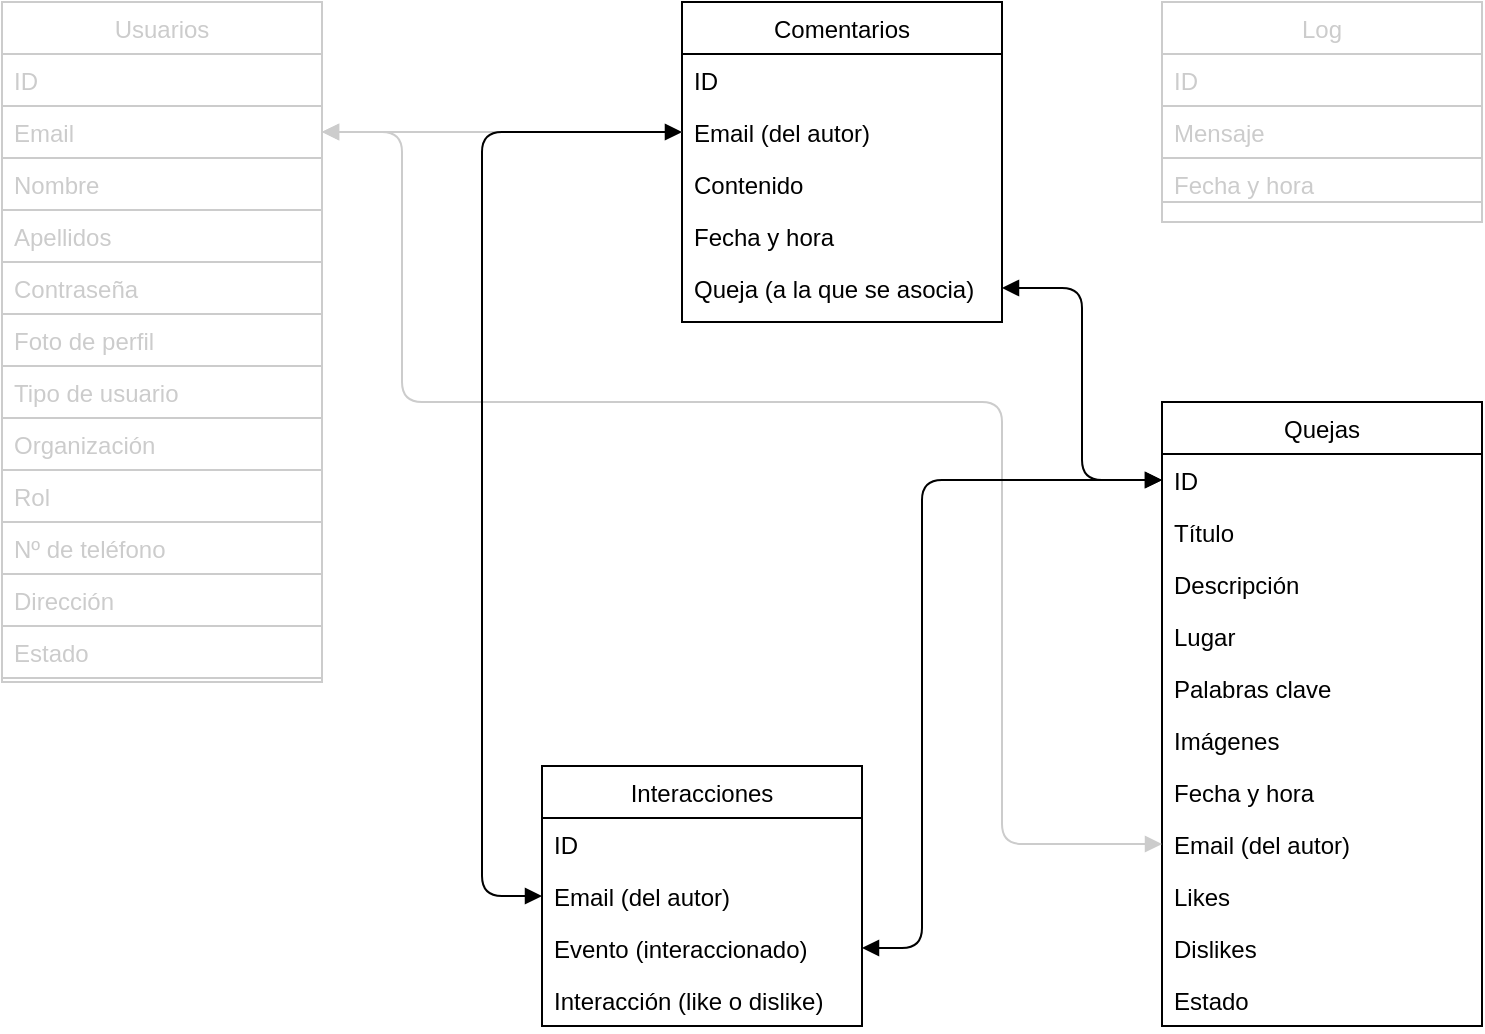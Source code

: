 <mxfile version="13.10.9" type="device"><diagram id="C5RBs43oDa-KdzZeNtuy" name="Page-1"><mxGraphModel dx="1422" dy="772" grid="1" gridSize="10" guides="1" tooltips="1" connect="1" arrows="1" fold="1" page="1" pageScale="1" pageWidth="827" pageHeight="1169" math="0" shadow="0"><root><mxCell id="WIyWlLk6GJQsqaUBKTNV-0"/><mxCell id="WIyWlLk6GJQsqaUBKTNV-1" parent="WIyWlLk6GJQsqaUBKTNV-0"/><mxCell id="zkfFHV4jXpPFQw0GAbJ--0" value="Usuarios" style="swimlane;fontStyle=0;align=center;verticalAlign=top;childLayout=stackLayout;horizontal=1;startSize=26;horizontalStack=0;resizeParent=1;resizeLast=0;collapsible=1;marginBottom=0;rounded=0;shadow=0;strokeWidth=1;fontColor=#CCCCCC;strokeColor=#CCCCCC;" parent="WIyWlLk6GJQsqaUBKTNV-1" vertex="1"><mxGeometry x="20" y="120" width="160" height="340" as="geometry"><mxRectangle x="230" y="140" width="160" height="26" as="alternateBounds"/></mxGeometry></mxCell><mxCell id="zkfFHV4jXpPFQw0GAbJ--1" value="ID&#10;&#10;" style="text;align=left;verticalAlign=top;spacingLeft=4;spacingRight=4;overflow=hidden;rotatable=0;points=[[0,0.5],[1,0.5]];portConstraint=eastwest;fontColor=#CCCCCC;strokeColor=#CCCCCC;" parent="zkfFHV4jXpPFQw0GAbJ--0" vertex="1"><mxGeometry y="26" width="160" height="26" as="geometry"/></mxCell><mxCell id="zkfFHV4jXpPFQw0GAbJ--2" value="Email" style="text;align=left;verticalAlign=top;spacingLeft=4;spacingRight=4;overflow=hidden;rotatable=0;points=[[0,0.5],[1,0.5]];portConstraint=eastwest;rounded=0;shadow=0;html=0;fontColor=#CCCCCC;strokeColor=#CCCCCC;" parent="zkfFHV4jXpPFQw0GAbJ--0" vertex="1"><mxGeometry y="52" width="160" height="26" as="geometry"/></mxCell><mxCell id="zkfFHV4jXpPFQw0GAbJ--3" value="Nombre" style="text;align=left;verticalAlign=top;spacingLeft=4;spacingRight=4;overflow=hidden;rotatable=0;points=[[0,0.5],[1,0.5]];portConstraint=eastwest;rounded=0;shadow=0;html=0;fontColor=#CCCCCC;strokeColor=#CCCCCC;" parent="zkfFHV4jXpPFQw0GAbJ--0" vertex="1"><mxGeometry y="78" width="160" height="26" as="geometry"/></mxCell><mxCell id="fLlOw_4kRYqXVxM-Iohi-0" value="Apellidos" style="text;align=left;verticalAlign=top;spacingLeft=4;spacingRight=4;overflow=hidden;rotatable=0;points=[[0,0.5],[1,0.5]];portConstraint=eastwest;rounded=0;shadow=0;html=0;fontColor=#CCCCCC;strokeColor=#CCCCCC;" vertex="1" parent="zkfFHV4jXpPFQw0GAbJ--0"><mxGeometry y="104" width="160" height="26" as="geometry"/></mxCell><mxCell id="fLlOw_4kRYqXVxM-Iohi-1" value="Contraseña" style="text;align=left;verticalAlign=top;spacingLeft=4;spacingRight=4;overflow=hidden;rotatable=0;points=[[0,0.5],[1,0.5]];portConstraint=eastwest;rounded=0;shadow=0;html=0;fontColor=#CCCCCC;strokeColor=#CCCCCC;" vertex="1" parent="zkfFHV4jXpPFQw0GAbJ--0"><mxGeometry y="130" width="160" height="26" as="geometry"/></mxCell><mxCell id="fLlOw_4kRYqXVxM-Iohi-8" value="Foto de perfil" style="text;align=left;verticalAlign=top;spacingLeft=4;spacingRight=4;overflow=hidden;rotatable=0;points=[[0,0.5],[1,0.5]];portConstraint=eastwest;rounded=0;shadow=0;html=0;fontColor=#CCCCCC;strokeColor=#CCCCCC;" vertex="1" parent="zkfFHV4jXpPFQw0GAbJ--0"><mxGeometry y="156" width="160" height="26" as="geometry"/></mxCell><mxCell id="fLlOw_4kRYqXVxM-Iohi-9" value="Tipo de usuario" style="text;align=left;verticalAlign=top;spacingLeft=4;spacingRight=4;overflow=hidden;rotatable=0;points=[[0,0.5],[1,0.5]];portConstraint=eastwest;rounded=0;shadow=0;html=0;fontColor=#CCCCCC;strokeColor=#CCCCCC;" vertex="1" parent="zkfFHV4jXpPFQw0GAbJ--0"><mxGeometry y="182" width="160" height="26" as="geometry"/></mxCell><mxCell id="fLlOw_4kRYqXVxM-Iohi-11" value="Organización" style="text;align=left;verticalAlign=top;spacingLeft=4;spacingRight=4;overflow=hidden;rotatable=0;points=[[0,0.5],[1,0.5]];portConstraint=eastwest;rounded=0;shadow=0;html=0;fontColor=#CCCCCC;strokeColor=#CCCCCC;" vertex="1" parent="zkfFHV4jXpPFQw0GAbJ--0"><mxGeometry y="208" width="160" height="26" as="geometry"/></mxCell><mxCell id="fLlOw_4kRYqXVxM-Iohi-10" value="Rol" style="text;align=left;verticalAlign=top;spacingLeft=4;spacingRight=4;overflow=hidden;rotatable=0;points=[[0,0.5],[1,0.5]];portConstraint=eastwest;rounded=0;shadow=0;html=0;fontColor=#CCCCCC;strokeColor=#CCCCCC;" vertex="1" parent="zkfFHV4jXpPFQw0GAbJ--0"><mxGeometry y="234" width="160" height="26" as="geometry"/></mxCell><mxCell id="fLlOw_4kRYqXVxM-Iohi-12" value="Nº de teléfono" style="text;align=left;verticalAlign=top;spacingLeft=4;spacingRight=4;overflow=hidden;rotatable=0;points=[[0,0.5],[1,0.5]];portConstraint=eastwest;rounded=0;shadow=0;html=0;fontColor=#CCCCCC;strokeColor=#CCCCCC;" vertex="1" parent="zkfFHV4jXpPFQw0GAbJ--0"><mxGeometry y="260" width="160" height="26" as="geometry"/></mxCell><mxCell id="fLlOw_4kRYqXVxM-Iohi-13" value="Dirección" style="text;align=left;verticalAlign=top;spacingLeft=4;spacingRight=4;overflow=hidden;rotatable=0;points=[[0,0.5],[1,0.5]];portConstraint=eastwest;rounded=0;shadow=0;html=0;fontColor=#CCCCCC;strokeColor=#CCCCCC;" vertex="1" parent="zkfFHV4jXpPFQw0GAbJ--0"><mxGeometry y="286" width="160" height="26" as="geometry"/></mxCell><mxCell id="fLlOw_4kRYqXVxM-Iohi-14" value="Estado" style="text;align=left;verticalAlign=top;spacingLeft=4;spacingRight=4;overflow=hidden;rotatable=0;points=[[0,0.5],[1,0.5]];portConstraint=eastwest;rounded=0;shadow=0;html=0;fontColor=#CCCCCC;strokeColor=#CCCCCC;" vertex="1" parent="zkfFHV4jXpPFQw0GAbJ--0"><mxGeometry y="312" width="160" height="26" as="geometry"/></mxCell><mxCell id="fLlOw_4kRYqXVxM-Iohi-15" value="Comentarios" style="swimlane;fontStyle=0;align=center;verticalAlign=top;childLayout=stackLayout;horizontal=1;startSize=26;horizontalStack=0;resizeParent=1;resizeLast=0;collapsible=1;marginBottom=0;rounded=0;shadow=0;strokeWidth=1;" vertex="1" parent="WIyWlLk6GJQsqaUBKTNV-1"><mxGeometry x="360" y="120" width="160" height="160" as="geometry"><mxRectangle x="230" y="140" width="160" height="26" as="alternateBounds"/></mxGeometry></mxCell><mxCell id="fLlOw_4kRYqXVxM-Iohi-16" value="ID&#10;&#10;" style="text;align=left;verticalAlign=top;spacingLeft=4;spacingRight=4;overflow=hidden;rotatable=0;points=[[0,0.5],[1,0.5]];portConstraint=eastwest;" vertex="1" parent="fLlOw_4kRYqXVxM-Iohi-15"><mxGeometry y="26" width="160" height="26" as="geometry"/></mxCell><mxCell id="fLlOw_4kRYqXVxM-Iohi-17" value="Email (del autor)" style="text;align=left;verticalAlign=top;spacingLeft=4;spacingRight=4;overflow=hidden;rotatable=0;points=[[0,0.5],[1,0.5]];portConstraint=eastwest;rounded=0;shadow=0;html=0;" vertex="1" parent="fLlOw_4kRYqXVxM-Iohi-15"><mxGeometry y="52" width="160" height="26" as="geometry"/></mxCell><mxCell id="fLlOw_4kRYqXVxM-Iohi-18" value="Contenido" style="text;align=left;verticalAlign=top;spacingLeft=4;spacingRight=4;overflow=hidden;rotatable=0;points=[[0,0.5],[1,0.5]];portConstraint=eastwest;rounded=0;shadow=0;html=0;" vertex="1" parent="fLlOw_4kRYqXVxM-Iohi-15"><mxGeometry y="78" width="160" height="26" as="geometry"/></mxCell><mxCell id="fLlOw_4kRYqXVxM-Iohi-19" value="Fecha y hora" style="text;align=left;verticalAlign=top;spacingLeft=4;spacingRight=4;overflow=hidden;rotatable=0;points=[[0,0.5],[1,0.5]];portConstraint=eastwest;rounded=0;shadow=0;html=0;" vertex="1" parent="fLlOw_4kRYqXVxM-Iohi-15"><mxGeometry y="104" width="160" height="26" as="geometry"/></mxCell><mxCell id="fLlOw_4kRYqXVxM-Iohi-27" value="Queja (a la que se asocia)" style="text;align=left;verticalAlign=top;spacingLeft=4;spacingRight=4;overflow=hidden;rotatable=0;points=[[0,0.5],[1,0.5]];portConstraint=eastwest;rounded=0;shadow=0;html=0;" vertex="1" parent="fLlOw_4kRYqXVxM-Iohi-15"><mxGeometry y="130" width="160" height="26" as="geometry"/></mxCell><mxCell id="fLlOw_4kRYqXVxM-Iohi-28" value="Quejas" style="swimlane;fontStyle=0;align=center;verticalAlign=top;childLayout=stackLayout;horizontal=1;startSize=26;horizontalStack=0;resizeParent=1;resizeLast=0;collapsible=1;marginBottom=0;rounded=0;shadow=0;strokeWidth=1;" vertex="1" parent="WIyWlLk6GJQsqaUBKTNV-1"><mxGeometry x="600" y="320" width="160" height="312" as="geometry"><mxRectangle x="230" y="140" width="160" height="26" as="alternateBounds"/></mxGeometry></mxCell><mxCell id="fLlOw_4kRYqXVxM-Iohi-29" value="ID&#10;&#10;" style="text;align=left;verticalAlign=top;spacingLeft=4;spacingRight=4;overflow=hidden;rotatable=0;points=[[0,0.5],[1,0.5]];portConstraint=eastwest;" vertex="1" parent="fLlOw_4kRYqXVxM-Iohi-28"><mxGeometry y="26" width="160" height="26" as="geometry"/></mxCell><mxCell id="fLlOw_4kRYqXVxM-Iohi-30" value="Título&#10;" style="text;align=left;verticalAlign=top;spacingLeft=4;spacingRight=4;overflow=hidden;rotatable=0;points=[[0,0.5],[1,0.5]];portConstraint=eastwest;rounded=0;shadow=0;html=0;" vertex="1" parent="fLlOw_4kRYqXVxM-Iohi-28"><mxGeometry y="52" width="160" height="26" as="geometry"/></mxCell><mxCell id="fLlOw_4kRYqXVxM-Iohi-31" value="Descripción" style="text;align=left;verticalAlign=top;spacingLeft=4;spacingRight=4;overflow=hidden;rotatable=0;points=[[0,0.5],[1,0.5]];portConstraint=eastwest;rounded=0;shadow=0;html=0;" vertex="1" parent="fLlOw_4kRYqXVxM-Iohi-28"><mxGeometry y="78" width="160" height="26" as="geometry"/></mxCell><mxCell id="fLlOw_4kRYqXVxM-Iohi-32" value="Lugar" style="text;align=left;verticalAlign=top;spacingLeft=4;spacingRight=4;overflow=hidden;rotatable=0;points=[[0,0.5],[1,0.5]];portConstraint=eastwest;rounded=0;shadow=0;html=0;" vertex="1" parent="fLlOw_4kRYqXVxM-Iohi-28"><mxGeometry y="104" width="160" height="26" as="geometry"/></mxCell><mxCell id="fLlOw_4kRYqXVxM-Iohi-33" value="Palabras clave" style="text;align=left;verticalAlign=top;spacingLeft=4;spacingRight=4;overflow=hidden;rotatable=0;points=[[0,0.5],[1,0.5]];portConstraint=eastwest;rounded=0;shadow=0;html=0;" vertex="1" parent="fLlOw_4kRYqXVxM-Iohi-28"><mxGeometry y="130" width="160" height="26" as="geometry"/></mxCell><mxCell id="fLlOw_4kRYqXVxM-Iohi-34" value="Imágenes" style="text;align=left;verticalAlign=top;spacingLeft=4;spacingRight=4;overflow=hidden;rotatable=0;points=[[0,0.5],[1,0.5]];portConstraint=eastwest;rounded=0;shadow=0;html=0;" vertex="1" parent="fLlOw_4kRYqXVxM-Iohi-28"><mxGeometry y="156" width="160" height="26" as="geometry"/></mxCell><mxCell id="fLlOw_4kRYqXVxM-Iohi-35" value="Fecha y hora" style="text;align=left;verticalAlign=top;spacingLeft=4;spacingRight=4;overflow=hidden;rotatable=0;points=[[0,0.5],[1,0.5]];portConstraint=eastwest;rounded=0;shadow=0;html=0;" vertex="1" parent="fLlOw_4kRYqXVxM-Iohi-28"><mxGeometry y="182" width="160" height="26" as="geometry"/></mxCell><mxCell id="fLlOw_4kRYqXVxM-Iohi-36" value="Email (del autor)" style="text;align=left;verticalAlign=top;spacingLeft=4;spacingRight=4;overflow=hidden;rotatable=0;points=[[0,0.5],[1,0.5]];portConstraint=eastwest;rounded=0;shadow=0;html=0;" vertex="1" parent="fLlOw_4kRYqXVxM-Iohi-28"><mxGeometry y="208" width="160" height="26" as="geometry"/></mxCell><mxCell id="fLlOw_4kRYqXVxM-Iohi-37" value="Likes" style="text;align=left;verticalAlign=top;spacingLeft=4;spacingRight=4;overflow=hidden;rotatable=0;points=[[0,0.5],[1,0.5]];portConstraint=eastwest;rounded=0;shadow=0;html=0;" vertex="1" parent="fLlOw_4kRYqXVxM-Iohi-28"><mxGeometry y="234" width="160" height="26" as="geometry"/></mxCell><mxCell id="fLlOw_4kRYqXVxM-Iohi-38" value="Dislikes" style="text;align=left;verticalAlign=top;spacingLeft=4;spacingRight=4;overflow=hidden;rotatable=0;points=[[0,0.5],[1,0.5]];portConstraint=eastwest;rounded=0;shadow=0;html=0;" vertex="1" parent="fLlOw_4kRYqXVxM-Iohi-28"><mxGeometry y="260" width="160" height="26" as="geometry"/></mxCell><mxCell id="fLlOw_4kRYqXVxM-Iohi-39" value="Estado" style="text;align=left;verticalAlign=top;spacingLeft=4;spacingRight=4;overflow=hidden;rotatable=0;points=[[0,0.5],[1,0.5]];portConstraint=eastwest;rounded=0;shadow=0;html=0;" vertex="1" parent="fLlOw_4kRYqXVxM-Iohi-28"><mxGeometry y="286" width="160" height="26" as="geometry"/></mxCell><mxCell id="fLlOw_4kRYqXVxM-Iohi-41" value="Log" style="swimlane;fontStyle=0;align=center;verticalAlign=top;childLayout=stackLayout;horizontal=1;startSize=26;horizontalStack=0;resizeParent=1;resizeLast=0;collapsible=1;marginBottom=0;rounded=0;shadow=0;strokeWidth=1;fontColor=#CCCCCC;strokeColor=#CCCCCC;" vertex="1" parent="WIyWlLk6GJQsqaUBKTNV-1"><mxGeometry x="600" y="120" width="160" height="110" as="geometry"><mxRectangle x="230" y="140" width="160" height="26" as="alternateBounds"/></mxGeometry></mxCell><mxCell id="fLlOw_4kRYqXVxM-Iohi-42" value="ID&#10;&#10;" style="text;align=left;verticalAlign=top;spacingLeft=4;spacingRight=4;overflow=hidden;rotatable=0;points=[[0,0.5],[1,0.5]];portConstraint=eastwest;fontColor=#CCCCCC;strokeColor=#CCCCCC;" vertex="1" parent="fLlOw_4kRYqXVxM-Iohi-41"><mxGeometry y="26" width="160" height="26" as="geometry"/></mxCell><mxCell id="fLlOw_4kRYqXVxM-Iohi-53" value="Mensaje" style="text;align=left;verticalAlign=top;spacingLeft=4;spacingRight=4;overflow=hidden;rotatable=0;points=[[0,0.5],[1,0.5]];portConstraint=eastwest;rounded=0;shadow=0;html=0;fontColor=#CCCCCC;strokeColor=#CCCCCC;" vertex="1" parent="fLlOw_4kRYqXVxM-Iohi-41"><mxGeometry y="52" width="160" height="26" as="geometry"/></mxCell><mxCell id="fLlOw_4kRYqXVxM-Iohi-67" value="Fecha y hora" style="text;align=left;verticalAlign=top;spacingLeft=4;spacingRight=4;overflow=hidden;rotatable=0;points=[[0,0.5],[1,0.5]];portConstraint=eastwest;rounded=0;shadow=0;html=0;fontColor=#CCCCCC;strokeColor=#CCCCCC;" vertex="1" parent="fLlOw_4kRYqXVxM-Iohi-41"><mxGeometry y="78" width="160" height="22" as="geometry"/></mxCell><mxCell id="fLlOw_4kRYqXVxM-Iohi-68" value="Interacciones" style="swimlane;fontStyle=0;align=center;verticalAlign=top;childLayout=stackLayout;horizontal=1;startSize=26;horizontalStack=0;resizeParent=1;resizeLast=0;collapsible=1;marginBottom=0;rounded=0;shadow=0;strokeWidth=1;" vertex="1" parent="WIyWlLk6GJQsqaUBKTNV-1"><mxGeometry x="290" y="502" width="160" height="130" as="geometry"><mxRectangle x="230" y="140" width="160" height="26" as="alternateBounds"/></mxGeometry></mxCell><mxCell id="fLlOw_4kRYqXVxM-Iohi-69" value="ID&#10;&#10;" style="text;align=left;verticalAlign=top;spacingLeft=4;spacingRight=4;overflow=hidden;rotatable=0;points=[[0,0.5],[1,0.5]];portConstraint=eastwest;" vertex="1" parent="fLlOw_4kRYqXVxM-Iohi-68"><mxGeometry y="26" width="160" height="26" as="geometry"/></mxCell><mxCell id="fLlOw_4kRYqXVxM-Iohi-70" value="Email (del autor)" style="text;align=left;verticalAlign=top;spacingLeft=4;spacingRight=4;overflow=hidden;rotatable=0;points=[[0,0.5],[1,0.5]];portConstraint=eastwest;rounded=0;shadow=0;html=0;" vertex="1" parent="fLlOw_4kRYqXVxM-Iohi-68"><mxGeometry y="52" width="160" height="26" as="geometry"/></mxCell><mxCell id="fLlOw_4kRYqXVxM-Iohi-71" value="Evento (interaccionado)" style="text;align=left;verticalAlign=top;spacingLeft=4;spacingRight=4;overflow=hidden;rotatable=0;points=[[0,0.5],[1,0.5]];portConstraint=eastwest;rounded=0;shadow=0;html=0;" vertex="1" parent="fLlOw_4kRYqXVxM-Iohi-68"><mxGeometry y="78" width="160" height="26" as="geometry"/></mxCell><mxCell id="fLlOw_4kRYqXVxM-Iohi-72" value="Interacción (like o dislike)" style="text;align=left;verticalAlign=top;spacingLeft=4;spacingRight=4;overflow=hidden;rotatable=0;points=[[0,0.5],[1,0.5]];portConstraint=eastwest;rounded=0;shadow=0;html=0;" vertex="1" parent="fLlOw_4kRYqXVxM-Iohi-68"><mxGeometry y="104" width="160" height="26" as="geometry"/></mxCell><mxCell id="fLlOw_4kRYqXVxM-Iohi-83" value="" style="endArrow=block;startArrow=block;endFill=1;startFill=1;html=1;entryX=0;entryY=0.5;entryDx=0;entryDy=0;exitX=1;exitY=0.5;exitDx=0;exitDy=0;" edge="1" parent="WIyWlLk6GJQsqaUBKTNV-1" source="fLlOw_4kRYqXVxM-Iohi-27" target="fLlOw_4kRYqXVxM-Iohi-29"><mxGeometry width="160" relative="1" as="geometry"><mxPoint x="330" y="370" as="sourcePoint"/><mxPoint x="490" y="370" as="targetPoint"/><Array as="points"><mxPoint x="560" y="263"/><mxPoint x="560" y="359"/></Array></mxGeometry></mxCell><mxCell id="fLlOw_4kRYqXVxM-Iohi-84" value="" style="endArrow=block;startArrow=block;endFill=1;startFill=1;html=1;entryX=0;entryY=0.5;entryDx=0;entryDy=0;exitX=1;exitY=0.5;exitDx=0;exitDy=0;strokeColor=#CCCCCC;" edge="1" parent="WIyWlLk6GJQsqaUBKTNV-1" source="zkfFHV4jXpPFQw0GAbJ--2" target="fLlOw_4kRYqXVxM-Iohi-36"><mxGeometry width="160" relative="1" as="geometry"><mxPoint x="260" y="280" as="sourcePoint"/><mxPoint x="340" y="376" as="targetPoint"/><Array as="points"><mxPoint x="220" y="185"/><mxPoint x="220" y="320"/><mxPoint x="520" y="320"/><mxPoint x="520" y="541"/></Array></mxGeometry></mxCell><mxCell id="fLlOw_4kRYqXVxM-Iohi-86" value="" style="endArrow=block;startArrow=block;endFill=1;startFill=1;html=1;exitX=1;exitY=0.5;exitDx=0;exitDy=0;entryX=0;entryY=0.5;entryDx=0;entryDy=0;strokeColor=#CCCCCC;" edge="1" parent="WIyWlLk6GJQsqaUBKTNV-1" source="zkfFHV4jXpPFQw0GAbJ--2" target="fLlOw_4kRYqXVxM-Iohi-17"><mxGeometry width="160" relative="1" as="geometry"><mxPoint x="330" y="370" as="sourcePoint"/><mxPoint x="310" y="185" as="targetPoint"/><Array as="points"><mxPoint x="320" y="185"/></Array></mxGeometry></mxCell><mxCell id="fLlOw_4kRYqXVxM-Iohi-87" value="" style="endArrow=block;startArrow=block;endFill=1;startFill=1;html=1;entryX=0;entryY=0.5;entryDx=0;entryDy=0;exitX=0;exitY=0.5;exitDx=0;exitDy=0;" edge="1" parent="WIyWlLk6GJQsqaUBKTNV-1" source="fLlOw_4kRYqXVxM-Iohi-17" target="fLlOw_4kRYqXVxM-Iohi-70"><mxGeometry width="160" relative="1" as="geometry"><mxPoint x="330" y="370" as="sourcePoint"/><mxPoint x="490" y="370" as="targetPoint"/><Array as="points"><mxPoint x="260" y="185"/><mxPoint x="260" y="567"/></Array></mxGeometry></mxCell><mxCell id="fLlOw_4kRYqXVxM-Iohi-88" value="" style="endArrow=block;startArrow=block;endFill=1;startFill=1;html=1;exitX=1;exitY=0.5;exitDx=0;exitDy=0;entryX=0;entryY=0.5;entryDx=0;entryDy=0;" edge="1" parent="WIyWlLk6GJQsqaUBKTNV-1" source="fLlOw_4kRYqXVxM-Iohi-71" target="fLlOw_4kRYqXVxM-Iohi-29"><mxGeometry width="160" relative="1" as="geometry"><mxPoint x="330" y="370" as="sourcePoint"/><mxPoint x="490" y="370" as="targetPoint"/><Array as="points"><mxPoint x="480" y="593"/><mxPoint x="480" y="359"/></Array></mxGeometry></mxCell></root></mxGraphModel></diagram></mxfile>
